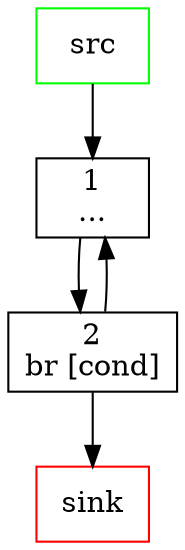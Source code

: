 digraph G {

  node [shape = rectangle];
  src->1->2
  2->1
  2->sink
  src[color="green"]
  sink[color="red"]
  1[label="1\n..."]
  2[label ="2\nbr [cond]"]
}